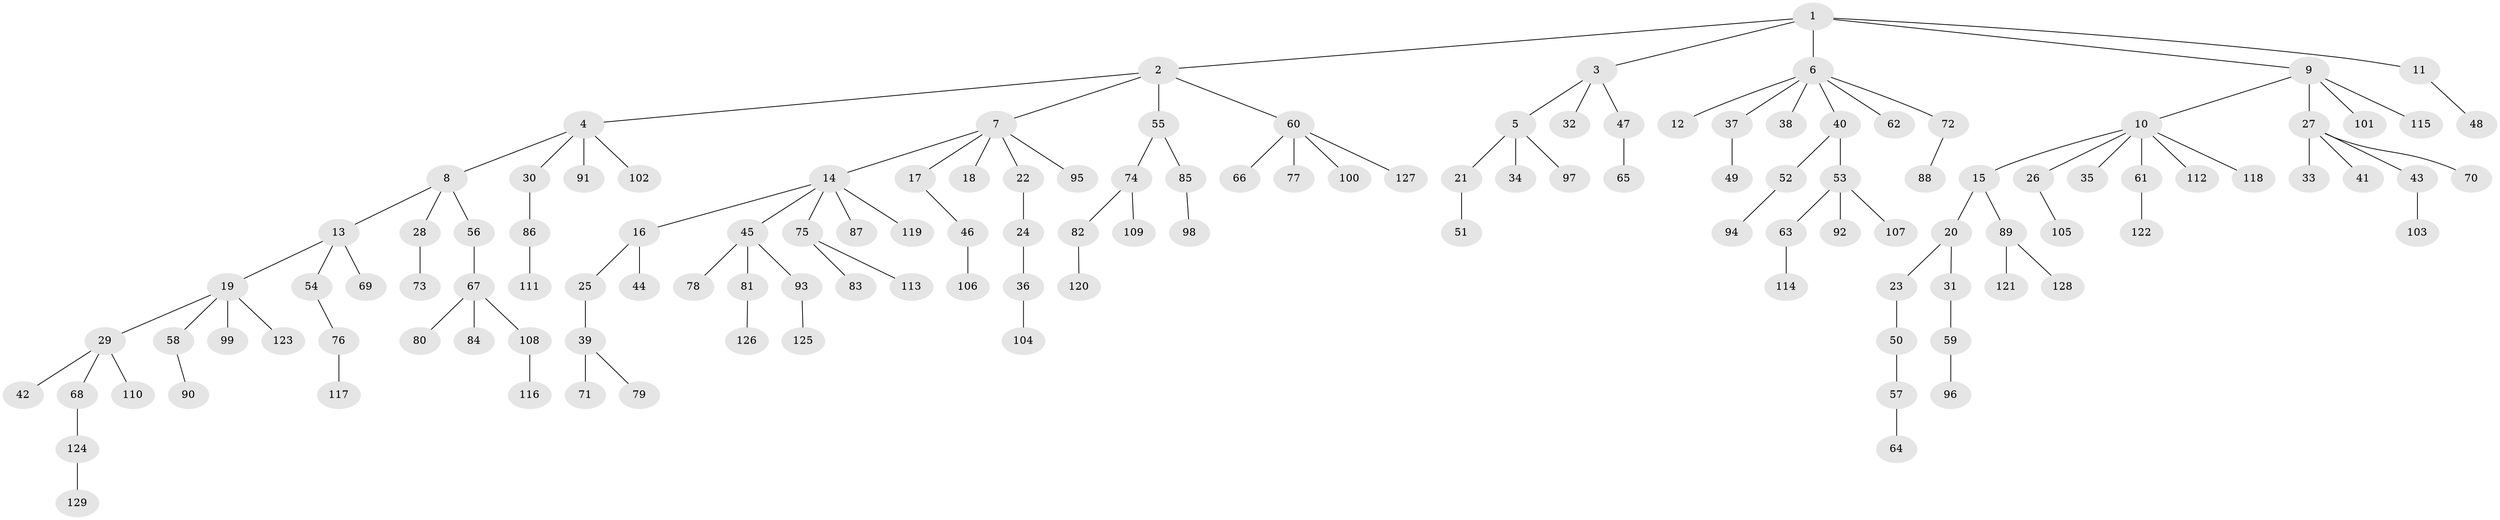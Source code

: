 // Generated by graph-tools (version 1.1) at 2025/02/03/09/25 03:02:23]
// undirected, 129 vertices, 128 edges
graph export_dot {
graph [start="1"]
  node [color=gray90,style=filled];
  1;
  2;
  3;
  4;
  5;
  6;
  7;
  8;
  9;
  10;
  11;
  12;
  13;
  14;
  15;
  16;
  17;
  18;
  19;
  20;
  21;
  22;
  23;
  24;
  25;
  26;
  27;
  28;
  29;
  30;
  31;
  32;
  33;
  34;
  35;
  36;
  37;
  38;
  39;
  40;
  41;
  42;
  43;
  44;
  45;
  46;
  47;
  48;
  49;
  50;
  51;
  52;
  53;
  54;
  55;
  56;
  57;
  58;
  59;
  60;
  61;
  62;
  63;
  64;
  65;
  66;
  67;
  68;
  69;
  70;
  71;
  72;
  73;
  74;
  75;
  76;
  77;
  78;
  79;
  80;
  81;
  82;
  83;
  84;
  85;
  86;
  87;
  88;
  89;
  90;
  91;
  92;
  93;
  94;
  95;
  96;
  97;
  98;
  99;
  100;
  101;
  102;
  103;
  104;
  105;
  106;
  107;
  108;
  109;
  110;
  111;
  112;
  113;
  114;
  115;
  116;
  117;
  118;
  119;
  120;
  121;
  122;
  123;
  124;
  125;
  126;
  127;
  128;
  129;
  1 -- 2;
  1 -- 3;
  1 -- 6;
  1 -- 9;
  1 -- 11;
  2 -- 4;
  2 -- 7;
  2 -- 55;
  2 -- 60;
  3 -- 5;
  3 -- 32;
  3 -- 47;
  4 -- 8;
  4 -- 30;
  4 -- 91;
  4 -- 102;
  5 -- 21;
  5 -- 34;
  5 -- 97;
  6 -- 12;
  6 -- 37;
  6 -- 38;
  6 -- 40;
  6 -- 62;
  6 -- 72;
  7 -- 14;
  7 -- 17;
  7 -- 18;
  7 -- 22;
  7 -- 95;
  8 -- 13;
  8 -- 28;
  8 -- 56;
  9 -- 10;
  9 -- 27;
  9 -- 101;
  9 -- 115;
  10 -- 15;
  10 -- 26;
  10 -- 35;
  10 -- 61;
  10 -- 112;
  10 -- 118;
  11 -- 48;
  13 -- 19;
  13 -- 54;
  13 -- 69;
  14 -- 16;
  14 -- 45;
  14 -- 75;
  14 -- 87;
  14 -- 119;
  15 -- 20;
  15 -- 89;
  16 -- 25;
  16 -- 44;
  17 -- 46;
  19 -- 29;
  19 -- 58;
  19 -- 99;
  19 -- 123;
  20 -- 23;
  20 -- 31;
  21 -- 51;
  22 -- 24;
  23 -- 50;
  24 -- 36;
  25 -- 39;
  26 -- 105;
  27 -- 33;
  27 -- 41;
  27 -- 43;
  27 -- 70;
  28 -- 73;
  29 -- 42;
  29 -- 68;
  29 -- 110;
  30 -- 86;
  31 -- 59;
  36 -- 104;
  37 -- 49;
  39 -- 71;
  39 -- 79;
  40 -- 52;
  40 -- 53;
  43 -- 103;
  45 -- 78;
  45 -- 81;
  45 -- 93;
  46 -- 106;
  47 -- 65;
  50 -- 57;
  52 -- 94;
  53 -- 63;
  53 -- 92;
  53 -- 107;
  54 -- 76;
  55 -- 74;
  55 -- 85;
  56 -- 67;
  57 -- 64;
  58 -- 90;
  59 -- 96;
  60 -- 66;
  60 -- 77;
  60 -- 100;
  60 -- 127;
  61 -- 122;
  63 -- 114;
  67 -- 80;
  67 -- 84;
  67 -- 108;
  68 -- 124;
  72 -- 88;
  74 -- 82;
  74 -- 109;
  75 -- 83;
  75 -- 113;
  76 -- 117;
  81 -- 126;
  82 -- 120;
  85 -- 98;
  86 -- 111;
  89 -- 121;
  89 -- 128;
  93 -- 125;
  108 -- 116;
  124 -- 129;
}
